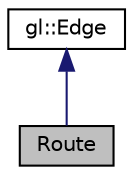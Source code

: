 digraph "Route"
{
 // LATEX_PDF_SIZE
  edge [fontname="Helvetica",fontsize="10",labelfontname="Helvetica",labelfontsize="10"];
  node [fontname="Helvetica",fontsize="10",shape=record];
  Node1 [label="Route",height=0.2,width=0.4,color="black", fillcolor="grey75", style="filled", fontcolor="black",tooltip="class specializing class edge into a unidirectional route, with distance as a member variable distanc..."];
  Node2 -> Node1 [dir="back",color="midnightblue",fontsize="10",style="solid",fontname="Helvetica"];
  Node2 [label="gl::Edge",height=0.2,width=0.4,color="black", fillcolor="white", style="filled",URL="$classgl_1_1_edge.html",tooltip="Edge is the base clase representing unidirectional edges (arrows, flows) in a graph."];
}
